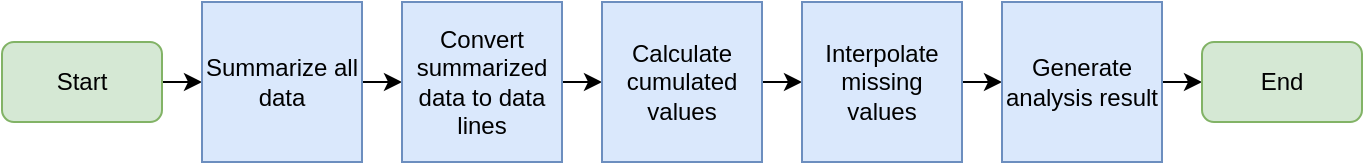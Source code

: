 <mxfile version="28.2.0">
  <diagram name="Page-1" id="86DyE4iFojEXtG5Y-RKm">
    <mxGraphModel dx="794" dy="439" grid="1" gridSize="10" guides="1" tooltips="1" connect="1" arrows="1" fold="1" page="1" pageScale="1" pageWidth="850" pageHeight="1100" math="0" shadow="0">
      <root>
        <mxCell id="0" />
        <mxCell id="1" parent="0" />
        <mxCell id="yMwmE3qfdgWV35wLSOWw-24" style="edgeStyle=orthogonalEdgeStyle;rounded=0;orthogonalLoop=1;jettySize=auto;html=1;exitX=1;exitY=0.5;exitDx=0;exitDy=0;entryX=0;entryY=0.5;entryDx=0;entryDy=0;" edge="1" parent="1" source="yMwmE3qfdgWV35wLSOWw-14" target="yMwmE3qfdgWV35wLSOWw-15">
          <mxGeometry relative="1" as="geometry" />
        </mxCell>
        <mxCell id="yMwmE3qfdgWV35wLSOWw-14" value="Start" style="rounded=1;whiteSpace=wrap;html=1;fillColor=#d5e8d4;strokeColor=#82b366;" vertex="1" parent="1">
          <mxGeometry y="20" width="80" height="40" as="geometry" />
        </mxCell>
        <mxCell id="yMwmE3qfdgWV35wLSOWw-25" style="edgeStyle=orthogonalEdgeStyle;rounded=0;orthogonalLoop=1;jettySize=auto;html=1;exitX=1;exitY=0.5;exitDx=0;exitDy=0;entryX=0;entryY=0.5;entryDx=0;entryDy=0;" edge="1" parent="1" source="yMwmE3qfdgWV35wLSOWw-15" target="yMwmE3qfdgWV35wLSOWw-16">
          <mxGeometry relative="1" as="geometry" />
        </mxCell>
        <mxCell id="yMwmE3qfdgWV35wLSOWw-15" value="&lt;div&gt;Summarize all data&lt;/div&gt;" style="rounded=0;whiteSpace=wrap;html=1;fillColor=#dae8fc;strokeColor=#6c8ebf;" vertex="1" parent="1">
          <mxGeometry x="100" width="80" height="80" as="geometry" />
        </mxCell>
        <mxCell id="yMwmE3qfdgWV35wLSOWw-26" style="edgeStyle=orthogonalEdgeStyle;rounded=0;orthogonalLoop=1;jettySize=auto;html=1;exitX=1;exitY=0.5;exitDx=0;exitDy=0;entryX=0;entryY=0.5;entryDx=0;entryDy=0;" edge="1" parent="1" source="yMwmE3qfdgWV35wLSOWw-16" target="yMwmE3qfdgWV35wLSOWw-17">
          <mxGeometry relative="1" as="geometry" />
        </mxCell>
        <mxCell id="yMwmE3qfdgWV35wLSOWw-16" value="Convert summarized data to data lines" style="rounded=0;whiteSpace=wrap;html=1;fillColor=#dae8fc;strokeColor=#6c8ebf;" vertex="1" parent="1">
          <mxGeometry x="200" width="80" height="80" as="geometry" />
        </mxCell>
        <mxCell id="yMwmE3qfdgWV35wLSOWw-27" style="edgeStyle=orthogonalEdgeStyle;rounded=0;orthogonalLoop=1;jettySize=auto;html=1;exitX=1;exitY=0.5;exitDx=0;exitDy=0;entryX=0;entryY=0.5;entryDx=0;entryDy=0;" edge="1" parent="1" source="yMwmE3qfdgWV35wLSOWw-17" target="yMwmE3qfdgWV35wLSOWw-18">
          <mxGeometry relative="1" as="geometry" />
        </mxCell>
        <mxCell id="yMwmE3qfdgWV35wLSOWw-17" value="Calculate cumulated values" style="rounded=0;whiteSpace=wrap;html=1;fillColor=#dae8fc;strokeColor=#6c8ebf;" vertex="1" parent="1">
          <mxGeometry x="300" width="80" height="80" as="geometry" />
        </mxCell>
        <mxCell id="yMwmE3qfdgWV35wLSOWw-28" style="edgeStyle=orthogonalEdgeStyle;rounded=0;orthogonalLoop=1;jettySize=auto;html=1;exitX=1;exitY=0.5;exitDx=0;exitDy=0;entryX=0;entryY=0.5;entryDx=0;entryDy=0;" edge="1" parent="1" source="yMwmE3qfdgWV35wLSOWw-18" target="yMwmE3qfdgWV35wLSOWw-19">
          <mxGeometry relative="1" as="geometry" />
        </mxCell>
        <mxCell id="yMwmE3qfdgWV35wLSOWw-18" value="Interpolate missing values" style="rounded=0;whiteSpace=wrap;html=1;fillColor=#dae8fc;strokeColor=#6c8ebf;" vertex="1" parent="1">
          <mxGeometry x="400" width="80" height="80" as="geometry" />
        </mxCell>
        <mxCell id="yMwmE3qfdgWV35wLSOWw-29" style="edgeStyle=orthogonalEdgeStyle;rounded=0;orthogonalLoop=1;jettySize=auto;html=1;exitX=1;exitY=0.5;exitDx=0;exitDy=0;entryX=0;entryY=0.5;entryDx=0;entryDy=0;" edge="1" parent="1" source="yMwmE3qfdgWV35wLSOWw-19" target="yMwmE3qfdgWV35wLSOWw-23">
          <mxGeometry relative="1" as="geometry" />
        </mxCell>
        <mxCell id="yMwmE3qfdgWV35wLSOWw-19" value="Generate analysis result" style="rounded=0;whiteSpace=wrap;html=1;fillColor=#dae8fc;strokeColor=#6c8ebf;" vertex="1" parent="1">
          <mxGeometry x="500" width="80" height="80" as="geometry" />
        </mxCell>
        <mxCell id="yMwmE3qfdgWV35wLSOWw-23" value="End" style="rounded=1;whiteSpace=wrap;html=1;fillColor=#d5e8d4;strokeColor=#82b366;" vertex="1" parent="1">
          <mxGeometry x="600" y="20" width="80" height="40" as="geometry" />
        </mxCell>
      </root>
    </mxGraphModel>
  </diagram>
</mxfile>

